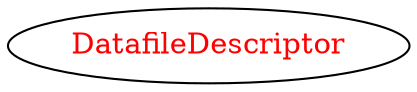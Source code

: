 digraph dependencyGraph {
 concentrate=true;
 ranksep="2.0";
 rankdir="LR"; 
 splines="ortho";
"DatafileDescriptor" [fontcolor="red"];
}